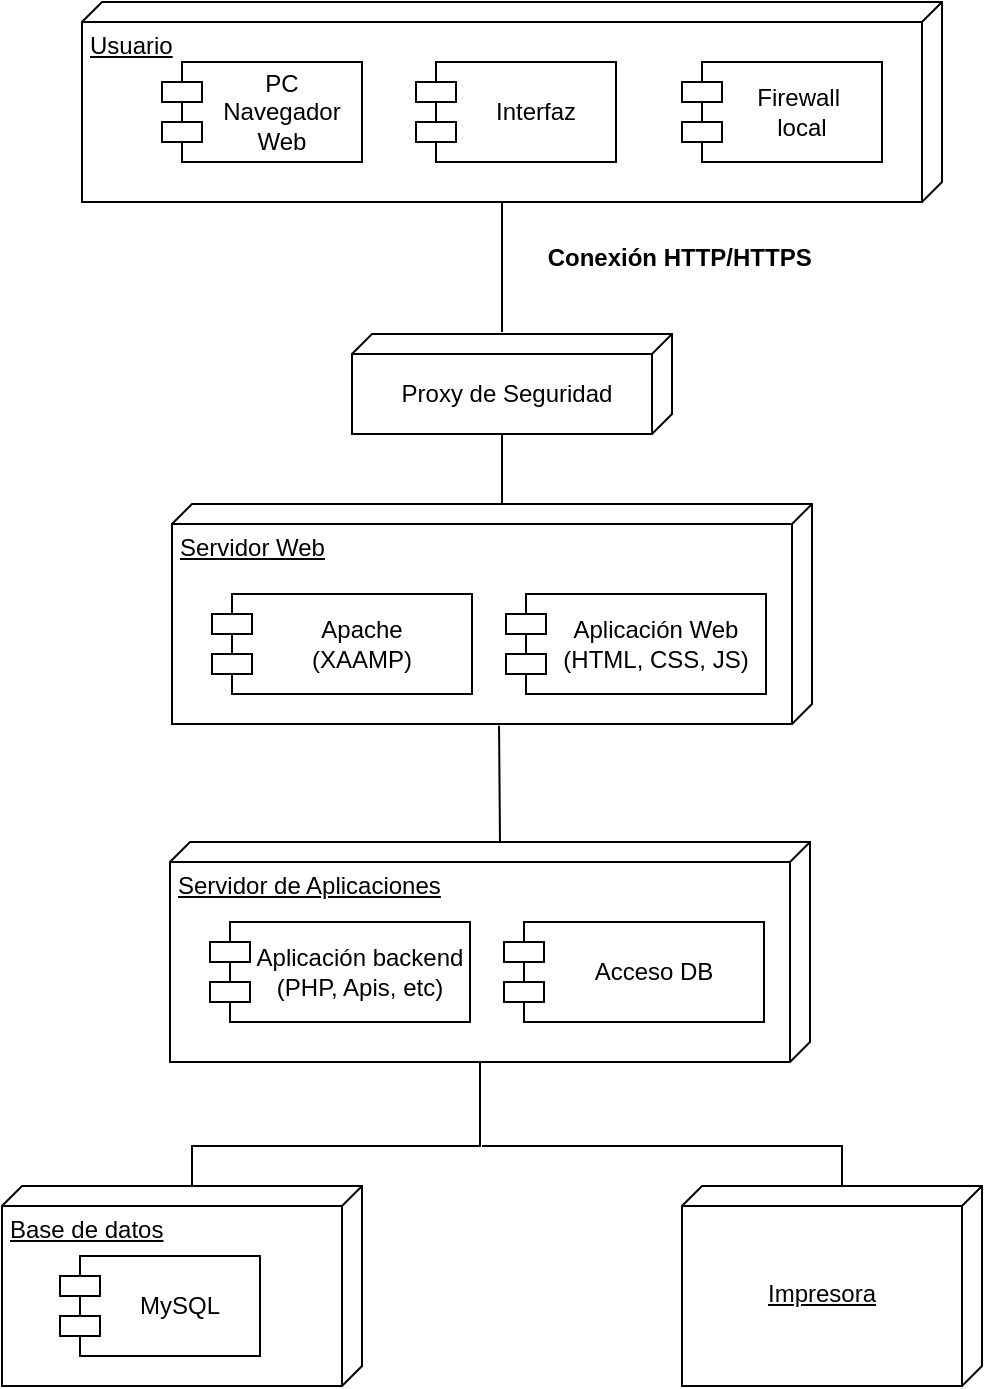 <mxfile version="24.8.3">
  <diagram name="Página-1" id="XHNfMonxPdn028Cwz3c-">
    <mxGraphModel dx="1397" dy="797" grid="1" gridSize="10" guides="1" tooltips="1" connect="1" arrows="1" fold="1" page="1" pageScale="1" pageWidth="827" pageHeight="1169" math="0" shadow="0">
      <root>
        <mxCell id="0" />
        <mxCell id="1" parent="0" />
        <mxCell id="TAVK_coOYpjGwXcuMjcx-10" value="Usuario" style="verticalAlign=top;align=left;spacingTop=8;spacingLeft=2;spacingRight=12;shape=cube;size=10;direction=south;fontStyle=4;html=1;whiteSpace=wrap;" parent="1" vertex="1">
          <mxGeometry x="210" y="98" width="430" height="100" as="geometry" />
        </mxCell>
        <mxCell id="TAVK_coOYpjGwXcuMjcx-13" value="PC Navegador Web" style="shape=module;align=left;spacingLeft=20;align=center;verticalAlign=middle;whiteSpace=wrap;html=1;" parent="1" vertex="1">
          <mxGeometry x="250" y="128" width="100" height="50" as="geometry" />
        </mxCell>
        <mxCell id="TAVK_coOYpjGwXcuMjcx-21" value="Conexión HTTP/HTTPS&amp;nbsp;" style="text;align=center;fontStyle=1;verticalAlign=middle;spacingLeft=3;spacingRight=3;strokeColor=none;rotatable=0;points=[[0,0.5],[1,0.5]];portConstraint=eastwest;html=1;" parent="1" vertex="1">
          <mxGeometry x="470" y="213" width="80" height="26" as="geometry" />
        </mxCell>
        <mxCell id="06kRDkESgxEJugPnR6Vu-1" value="Interfaz" style="shape=module;align=left;spacingLeft=20;align=center;verticalAlign=middle;whiteSpace=wrap;html=1;" vertex="1" parent="1">
          <mxGeometry x="377" y="128" width="100" height="50" as="geometry" />
        </mxCell>
        <mxCell id="06kRDkESgxEJugPnR6Vu-2" value="Firewall&amp;nbsp;&lt;div&gt;local&lt;/div&gt;" style="shape=module;align=left;spacingLeft=20;align=center;verticalAlign=middle;whiteSpace=wrap;html=1;" vertex="1" parent="1">
          <mxGeometry x="510" y="128" width="100" height="50" as="geometry" />
        </mxCell>
        <mxCell id="06kRDkESgxEJugPnR6Vu-3" value="Proxy de Seguridad" style="verticalAlign=middle;align=center;shape=cube;size=10;direction=south;fontStyle=0;html=1;boundedLbl=1;spacingLeft=5;whiteSpace=wrap;" vertex="1" parent="1">
          <mxGeometry x="345" y="264" width="160" height="50" as="geometry" />
        </mxCell>
        <mxCell id="06kRDkESgxEJugPnR6Vu-10" value="Impresora" style="verticalAlign=middle;align=center;spacingTop=8;spacingLeft=2;spacingRight=12;shape=cube;size=10;direction=south;fontStyle=4;html=1;whiteSpace=wrap;" vertex="1" parent="1">
          <mxGeometry x="510" y="690" width="150" height="100" as="geometry" />
        </mxCell>
        <mxCell id="06kRDkESgxEJugPnR6Vu-11" value="" style="group" vertex="1" connectable="0" parent="1">
          <mxGeometry x="255" y="349" width="320" height="110" as="geometry" />
        </mxCell>
        <mxCell id="06kRDkESgxEJugPnR6Vu-5" value="Servidor Web" style="verticalAlign=top;align=left;spacingTop=8;spacingLeft=2;spacingRight=12;shape=cube;size=10;direction=south;fontStyle=4;html=1;whiteSpace=wrap;" vertex="1" parent="06kRDkESgxEJugPnR6Vu-11">
          <mxGeometry width="320" height="110" as="geometry" />
        </mxCell>
        <mxCell id="06kRDkESgxEJugPnR6Vu-6" value="Apache&lt;br&gt;(XAAMP)" style="shape=module;align=left;spacingLeft=20;align=center;verticalAlign=middle;whiteSpace=wrap;html=1;" vertex="1" parent="06kRDkESgxEJugPnR6Vu-11">
          <mxGeometry x="20" y="45" width="130" height="50" as="geometry" />
        </mxCell>
        <mxCell id="06kRDkESgxEJugPnR6Vu-7" value="Aplicación Web&lt;br&gt;(HTML, CSS, JS)" style="shape=module;align=left;spacingLeft=20;align=center;verticalAlign=middle;whiteSpace=wrap;html=1;" vertex="1" parent="06kRDkESgxEJugPnR6Vu-11">
          <mxGeometry x="167" y="45" width="130" height="50" as="geometry" />
        </mxCell>
        <mxCell id="06kRDkESgxEJugPnR6Vu-12" value="" style="group" vertex="1" connectable="0" parent="1">
          <mxGeometry x="254" y="518" width="320" height="110" as="geometry" />
        </mxCell>
        <mxCell id="TAVK_coOYpjGwXcuMjcx-17" value="Servidor de Aplicaciones" style="verticalAlign=top;align=left;spacingTop=8;spacingLeft=2;spacingRight=12;shape=cube;size=10;direction=south;fontStyle=4;html=1;whiteSpace=wrap;" parent="06kRDkESgxEJugPnR6Vu-12" vertex="1">
          <mxGeometry width="320" height="110" as="geometry" />
        </mxCell>
        <mxCell id="TAVK_coOYpjGwXcuMjcx-19" value="Aplicación backend&lt;div&gt;(PHP, Apis, etc)&lt;/div&gt;" style="shape=module;align=left;spacingLeft=20;align=center;verticalAlign=middle;whiteSpace=wrap;html=1;" parent="06kRDkESgxEJugPnR6Vu-12" vertex="1">
          <mxGeometry x="20" y="40" width="130" height="50" as="geometry" />
        </mxCell>
        <mxCell id="06kRDkESgxEJugPnR6Vu-8" value="Acceso DB" style="shape=module;align=left;spacingLeft=20;align=center;verticalAlign=middle;whiteSpace=wrap;html=1;" vertex="1" parent="06kRDkESgxEJugPnR6Vu-12">
          <mxGeometry x="167" y="40" width="130" height="50" as="geometry" />
        </mxCell>
        <mxCell id="06kRDkESgxEJugPnR6Vu-13" value="" style="group" vertex="1" connectable="0" parent="1">
          <mxGeometry x="170" y="690" width="180" height="100" as="geometry" />
        </mxCell>
        <mxCell id="TAVK_coOYpjGwXcuMjcx-31" value="Base de datos" style="verticalAlign=top;align=left;spacingTop=8;spacingLeft=2;spacingRight=12;shape=cube;size=10;direction=south;fontStyle=4;html=1;whiteSpace=wrap;" parent="06kRDkESgxEJugPnR6Vu-13" vertex="1">
          <mxGeometry width="180" height="100" as="geometry" />
        </mxCell>
        <mxCell id="TAVK_coOYpjGwXcuMjcx-36" value="MySQL" style="shape=module;align=left;spacingLeft=20;align=center;verticalAlign=middle;whiteSpace=wrap;html=1;" parent="06kRDkESgxEJugPnR6Vu-13" vertex="1">
          <mxGeometry x="29" y="35" width="100" height="50" as="geometry" />
        </mxCell>
        <mxCell id="06kRDkESgxEJugPnR6Vu-15" value="" style="endArrow=none;html=1;rounded=0;entryX=0;entryY=0;entryDx=50;entryDy=85;entryPerimeter=0;exitX=0;exitY=0;exitDx=0;exitDy=155;exitPerimeter=0;" edge="1" parent="1" source="06kRDkESgxEJugPnR6Vu-5" target="06kRDkESgxEJugPnR6Vu-3">
          <mxGeometry width="50" height="50" relative="1" as="geometry">
            <mxPoint x="410" y="390" as="sourcePoint" />
            <mxPoint x="460" y="340" as="targetPoint" />
          </mxGeometry>
        </mxCell>
        <mxCell id="06kRDkESgxEJugPnR6Vu-17" value="" style="endArrow=none;html=1;rounded=0;entryX=0;entryY=0;entryDx=100;entryDy=220;entryPerimeter=0;" edge="1" parent="1" target="TAVK_coOYpjGwXcuMjcx-10">
          <mxGeometry width="50" height="50" relative="1" as="geometry">
            <mxPoint x="420" y="263" as="sourcePoint" />
            <mxPoint x="460" y="333" as="targetPoint" />
          </mxGeometry>
        </mxCell>
        <mxCell id="06kRDkESgxEJugPnR6Vu-18" value="" style="endArrow=none;html=1;rounded=0;exitX=0;exitY=0;exitDx=0;exitDy=155;exitPerimeter=0;entryX=1.008;entryY=0.489;entryDx=0;entryDy=0;entryPerimeter=0;" edge="1" parent="1" source="TAVK_coOYpjGwXcuMjcx-17" target="06kRDkESgxEJugPnR6Vu-5">
          <mxGeometry width="50" height="50" relative="1" as="geometry">
            <mxPoint x="450" y="520" as="sourcePoint" />
            <mxPoint x="420" y="460" as="targetPoint" />
          </mxGeometry>
        </mxCell>
        <mxCell id="06kRDkESgxEJugPnR6Vu-19" value="" style="endArrow=none;html=1;rounded=0;exitX=0;exitY=0;exitDx=0;exitDy=85;exitPerimeter=0;entryX=0;entryY=0;entryDx=110;entryDy=165;entryPerimeter=0;" edge="1" parent="1" source="TAVK_coOYpjGwXcuMjcx-31" target="TAVK_coOYpjGwXcuMjcx-17">
          <mxGeometry width="50" height="50" relative="1" as="geometry">
            <mxPoint x="450" y="730" as="sourcePoint" />
            <mxPoint x="500" y="680" as="targetPoint" />
            <Array as="points">
              <mxPoint x="265" y="670" />
              <mxPoint x="409" y="670" />
            </Array>
          </mxGeometry>
        </mxCell>
        <mxCell id="06kRDkESgxEJugPnR6Vu-20" value="" style="endArrow=none;html=1;rounded=0;entryX=0;entryY=0;entryDx=0;entryDy=70;entryPerimeter=0;" edge="1" parent="1" target="06kRDkESgxEJugPnR6Vu-10">
          <mxGeometry width="50" height="50" relative="1" as="geometry">
            <mxPoint x="410" y="670" as="sourcePoint" />
            <mxPoint x="500" y="680" as="targetPoint" />
            <Array as="points">
              <mxPoint x="590" y="670" />
            </Array>
          </mxGeometry>
        </mxCell>
      </root>
    </mxGraphModel>
  </diagram>
</mxfile>
